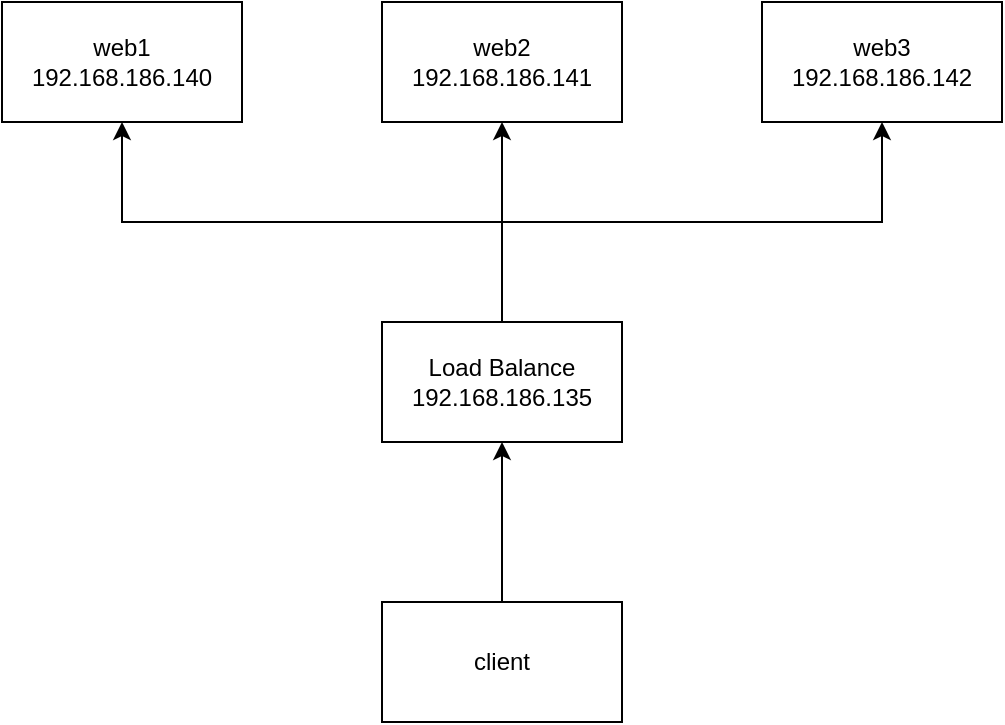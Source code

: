 <mxfile version="14.7.6" type="github">
  <diagram id="5qIl3elBrcXpy-GFM9ye" name="Page-1">
    <mxGraphModel dx="706" dy="405" grid="1" gridSize="10" guides="1" tooltips="1" connect="1" arrows="1" fold="1" page="1" pageScale="1" pageWidth="827" pageHeight="1169" math="0" shadow="0">
      <root>
        <mxCell id="0" />
        <mxCell id="1" parent="0" />
        <mxCell id="cJYdWhawQsmr0SMR5G5_-1" value="web1&lt;br&gt;192.168.186.140" style="rounded=0;whiteSpace=wrap;html=1;" parent="1" vertex="1">
          <mxGeometry x="170" y="580" width="120" height="60" as="geometry" />
        </mxCell>
        <mxCell id="cJYdWhawQsmr0SMR5G5_-2" value="web2&lt;br&gt;192.168.186.141" style="rounded=0;whiteSpace=wrap;html=1;" parent="1" vertex="1">
          <mxGeometry x="360" y="580" width="120" height="60" as="geometry" />
        </mxCell>
        <mxCell id="cJYdWhawQsmr0SMR5G5_-3" value="web3&lt;br&gt;192.168.186.142" style="rounded=0;whiteSpace=wrap;html=1;" parent="1" vertex="1">
          <mxGeometry x="550" y="580" width="120" height="60" as="geometry" />
        </mxCell>
        <mxCell id="raVNPXhGQOJgfKJG0Fia-1" style="edgeStyle=orthogonalEdgeStyle;rounded=0;orthogonalLoop=1;jettySize=auto;html=1;exitX=0.5;exitY=0;exitDx=0;exitDy=0;entryX=0.5;entryY=1;entryDx=0;entryDy=0;" edge="1" parent="1" source="cJYdWhawQsmr0SMR5G5_-4" target="cJYdWhawQsmr0SMR5G5_-2">
          <mxGeometry relative="1" as="geometry" />
        </mxCell>
        <mxCell id="raVNPXhGQOJgfKJG0Fia-2" style="edgeStyle=orthogonalEdgeStyle;rounded=0;orthogonalLoop=1;jettySize=auto;html=1;exitX=0.5;exitY=0;exitDx=0;exitDy=0;entryX=0.5;entryY=1;entryDx=0;entryDy=0;" edge="1" parent="1" source="cJYdWhawQsmr0SMR5G5_-4" target="cJYdWhawQsmr0SMR5G5_-1">
          <mxGeometry relative="1" as="geometry" />
        </mxCell>
        <mxCell id="raVNPXhGQOJgfKJG0Fia-3" style="edgeStyle=orthogonalEdgeStyle;rounded=0;orthogonalLoop=1;jettySize=auto;html=1;exitX=0.5;exitY=0;exitDx=0;exitDy=0;entryX=0.5;entryY=1;entryDx=0;entryDy=0;" edge="1" parent="1" source="cJYdWhawQsmr0SMR5G5_-4" target="cJYdWhawQsmr0SMR5G5_-3">
          <mxGeometry relative="1" as="geometry" />
        </mxCell>
        <mxCell id="cJYdWhawQsmr0SMR5G5_-4" value="Load Balance&lt;br&gt;192.168.186.135" style="rounded=0;whiteSpace=wrap;html=1;" parent="1" vertex="1">
          <mxGeometry x="360" y="740" width="120" height="60" as="geometry" />
        </mxCell>
        <mxCell id="raVNPXhGQOJgfKJG0Fia-5" style="edgeStyle=orthogonalEdgeStyle;rounded=0;orthogonalLoop=1;jettySize=auto;html=1;exitX=0.5;exitY=0;exitDx=0;exitDy=0;entryX=0.5;entryY=1;entryDx=0;entryDy=0;" edge="1" parent="1" source="raVNPXhGQOJgfKJG0Fia-4" target="cJYdWhawQsmr0SMR5G5_-4">
          <mxGeometry relative="1" as="geometry" />
        </mxCell>
        <mxCell id="raVNPXhGQOJgfKJG0Fia-4" value="client&lt;br&gt;" style="rounded=0;whiteSpace=wrap;html=1;" vertex="1" parent="1">
          <mxGeometry x="360" y="880" width="120" height="60" as="geometry" />
        </mxCell>
      </root>
    </mxGraphModel>
  </diagram>
</mxfile>
